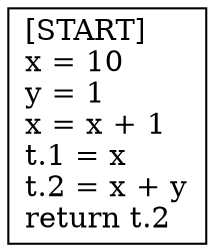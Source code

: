 digraph {
  node [shape=box]
  START [label="[START]\lx = 10\ly = 1\lx = x + 1\lt.1 = x\lt.2 = x + y\lreturn t.2\l"];
}
